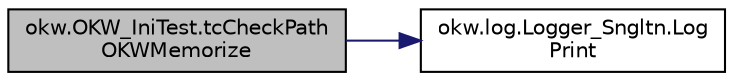 digraph "okw.OKW_IniTest.tcCheckPathOKWMemorize"
{
 // INTERACTIVE_SVG=YES
 // LATEX_PDF_SIZE
  edge [fontname="Helvetica",fontsize="10",labelfontname="Helvetica",labelfontsize="10"];
  node [fontname="Helvetica",fontsize="10",shape=record];
  rankdir="LR";
  Node24 [label="okw.OKW_IniTest.tcCheckPath\lOKWMemorize",height=0.2,width=0.4,color="black", fillcolor="grey75", style="filled", fontcolor="black",tooltip="Umgebungsvariable ist gesetzt."];
  Node24 -> Node25 [color="midnightblue",fontsize="10",style="solid",fontname="Helvetica"];
  Node25 [label="okw.log.Logger_Sngltn.Log\lPrint",height=0.2,width=0.4,color="black", fillcolor="white", style="filled",URL="$classokw_1_1log_1_1_logger___sngltn.html#a8ebceaddd6cc6963ddb8e08c72ea808c",tooltip="LogPrint Function: Prints the values of expressions to the results file."];
}
